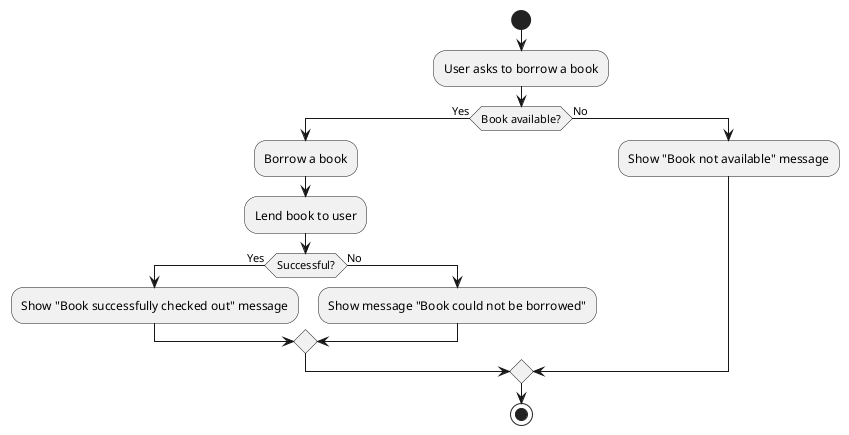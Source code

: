 @startuml
Start
:User asks to borrow a book;
if (Book available?) then (Yes)
   :Borrow a book;
   :Lend book to user;
   if (Successful?) then (Yes)
     :Show "Book successfully checked out" message;
   else (No)
     :Show message "Book could not be borrowed";
   endif
else (No)
   :Show "Book not available" message;
endif
Stop
@enduml














@startuml
start
:Gebruiker vraagt om een boek te lenen;
if (Boek beschikbaar?) then (Ja)
  :Boek lenen;
  :Boek uitlenen aan gebruiker;
  if (Succesvol?) then (Ja)
    :Bericht "Boek succesvol uitgeleend" tonen;
  else (Nee)
    :Bericht "Boek kon niet worden uitgeleend" tonen;
  endif
else (Nee)
  :Bericht "Boek niet beschikbaar" tonen;
endif
stop
@enduml




